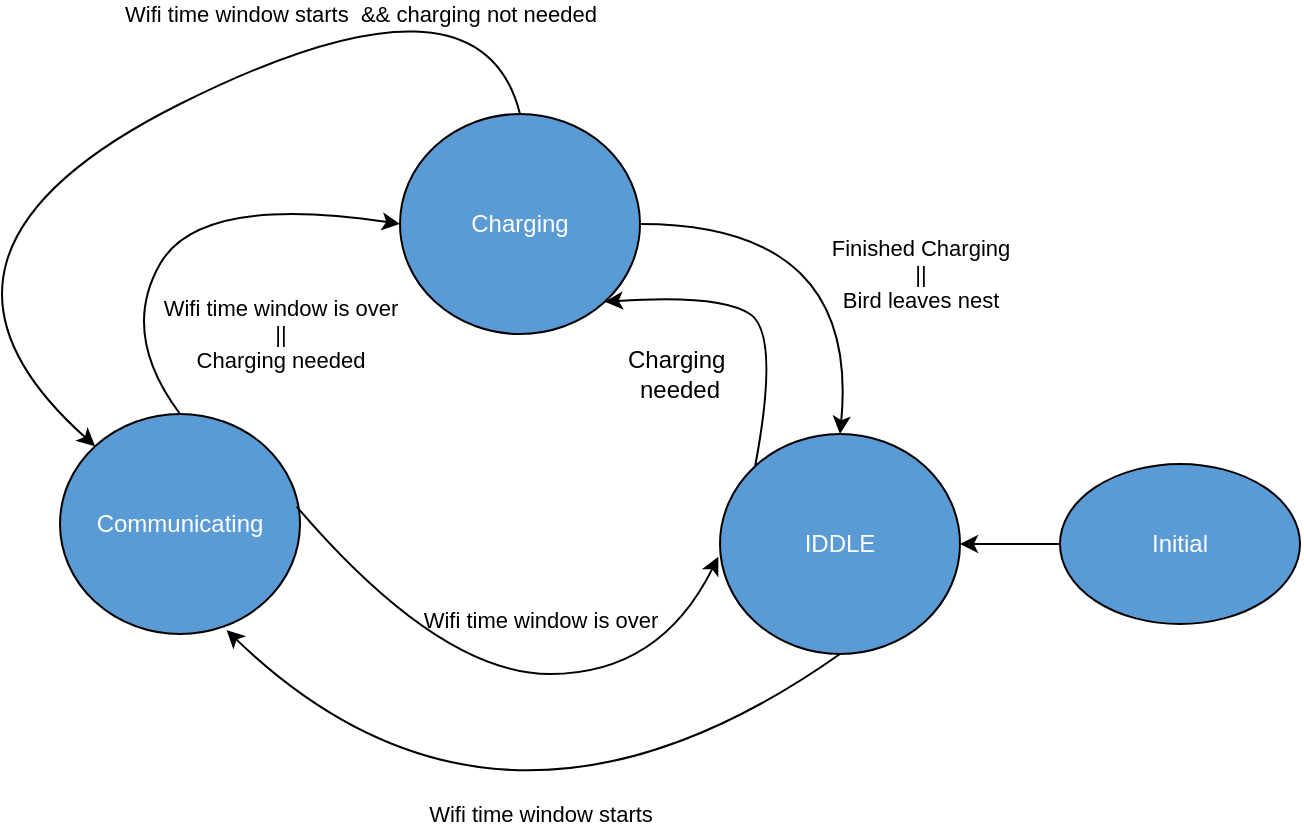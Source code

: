 <mxfile version="15.2.7" type="device"><diagram id="ybrsWdan0ShkMbSulkhG" name="Page-1"><mxGraphModel dx="917" dy="514" grid="1" gridSize="10" guides="1" tooltips="1" connect="1" arrows="1" fold="1" page="1" pageScale="1" pageWidth="827" pageHeight="1169" math="0" shadow="0"><root><mxCell id="0"/><mxCell id="1" parent="0"/><mxCell id="rRkWEbGHpoSw0f3LIx2J-1" value="Charging&lt;br&gt;" style="ellipse;whiteSpace=wrap;html=1;fillColor=#5B9BD5;fontColor=#FFFFFF;" parent="1" vertex="1"><mxGeometry x="480" y="440" width="120" height="110" as="geometry"/></mxCell><mxCell id="rRkWEbGHpoSw0f3LIx2J-2" value="IDDLE" style="ellipse;whiteSpace=wrap;html=1;fillColor=#5B9BD5;fontColor=#FFFFFF;" parent="1" vertex="1"><mxGeometry x="640" y="600" width="120" height="110" as="geometry"/></mxCell><mxCell id="rRkWEbGHpoSw0f3LIx2J-3" value="Communicating" style="ellipse;whiteSpace=wrap;html=1;fillColor=#5B9BD5;fontColor=#FFFFFF;" parent="1" vertex="1"><mxGeometry x="310" y="590" width="120" height="110" as="geometry"/></mxCell><mxCell id="rRkWEbGHpoSw0f3LIx2J-4" value="Wifi time window is over&lt;br&gt;||&lt;br&gt;Charging needed" style="curved=1;endArrow=classic;html=1;exitX=0.5;exitY=0;exitDx=0;exitDy=0;entryX=0;entryY=0.5;entryDx=0;entryDy=0;labelBackgroundColor=none;" parent="1" source="rRkWEbGHpoSw0f3LIx2J-3" target="rRkWEbGHpoSw0f3LIx2J-1" edge="1"><mxGeometry x="0.558" y="-63" width="50" height="50" relative="1" as="geometry"><mxPoint x="510" y="670" as="sourcePoint"/><mxPoint x="560" y="620" as="targetPoint"/><Array as="points"><mxPoint x="340" y="550"/><mxPoint x="380" y="480"/></Array><mxPoint as="offset"/></mxGeometry></mxCell><mxCell id="rRkWEbGHpoSw0f3LIx2J-5" value="Finished Charging&lt;br&gt;||&lt;br&gt;Bird leaves nest" style="curved=1;endArrow=classic;html=1;exitX=1;exitY=0.5;exitDx=0;exitDy=0;entryX=0.5;entryY=0;entryDx=0;entryDy=0;labelBackgroundColor=none;" parent="1" source="rRkWEbGHpoSw0f3LIx2J-1" target="rRkWEbGHpoSw0f3LIx2J-2" edge="1"><mxGeometry x="0.226" y="32" width="50" height="50" relative="1" as="geometry"><mxPoint x="640" y="560" as="sourcePoint"/><mxPoint x="690" y="510" as="targetPoint"/><Array as="points"><mxPoint x="710" y="495"/></Array><mxPoint as="offset"/></mxGeometry></mxCell><mxCell id="rRkWEbGHpoSw0f3LIx2J-6" value="Wifi time window starts" style="curved=1;endArrow=classic;html=1;exitX=0.5;exitY=1;exitDx=0;exitDy=0;entryX=0.694;entryY=0.982;entryDx=0;entryDy=0;entryPerimeter=0;labelBackgroundColor=none;" parent="1" source="rRkWEbGHpoSw0f3LIx2J-2" target="rRkWEbGHpoSw0f3LIx2J-3" edge="1"><mxGeometry x="-0.153" y="-21" width="50" height="50" relative="1" as="geometry"><mxPoint x="510" y="710" as="sourcePoint"/><mxPoint x="610" y="815.0" as="targetPoint"/><Array as="points"><mxPoint x="530" y="830"/></Array><mxPoint as="offset"/></mxGeometry></mxCell><mxCell id="rRkWEbGHpoSw0f3LIx2J-7" value="&lt;br&gt;&lt;br&gt;&lt;span style=&quot;color: rgb(0 , 0 , 0) ; font-family: &amp;#34;helvetica&amp;#34; ; font-size: 11px ; font-style: normal ; font-weight: 400 ; letter-spacing: normal ; text-align: center ; text-indent: 0px ; text-transform: none ; word-spacing: 0px ; display: inline ; float: none&quot;&gt;Wifi time window is over&lt;/span&gt;" style="curved=1;endArrow=classic;html=1;exitX=0.986;exitY=0.421;exitDx=0;exitDy=0;exitPerimeter=0;entryX=-0.007;entryY=0.558;entryDx=0;entryDy=0;entryPerimeter=0;labelBackgroundColor=none;" parent="1" source="rRkWEbGHpoSw0f3LIx2J-3" target="rRkWEbGHpoSw0f3LIx2J-2" edge="1"><mxGeometry x="0.121" y="40" width="50" height="50" relative="1" as="geometry"><mxPoint x="510" y="620" as="sourcePoint"/><mxPoint x="560" y="570" as="targetPoint"/><Array as="points"><mxPoint x="500" y="720"/><mxPoint x="610" y="720"/></Array><mxPoint as="offset"/></mxGeometry></mxCell><mxCell id="rRkWEbGHpoSw0f3LIx2J-8" value="" style="curved=1;endArrow=classic;html=1;entryX=1;entryY=1;entryDx=0;entryDy=0;exitX=0;exitY=0;exitDx=0;exitDy=0;" parent="1" source="rRkWEbGHpoSw0f3LIx2J-2" target="rRkWEbGHpoSw0f3LIx2J-1" edge="1"><mxGeometry width="50" height="50" relative="1" as="geometry"><mxPoint x="510" y="620" as="sourcePoint"/><mxPoint x="560" y="570" as="targetPoint"/><Array as="points"><mxPoint x="670" y="550"/><mxPoint x="640" y="530"/></Array></mxGeometry></mxCell><mxCell id="rRkWEbGHpoSw0f3LIx2J-9" value="Charging&amp;nbsp; needed" style="text;html=1;strokeColor=none;fillColor=none;align=center;verticalAlign=middle;whiteSpace=wrap;rounded=0;" parent="1" vertex="1"><mxGeometry x="600" y="560" width="40" height="20" as="geometry"/></mxCell><mxCell id="rRkWEbGHpoSw0f3LIx2J-10" value="Wifi time window starts&amp;nbsp; &amp;amp;&amp;amp; charging not needed" style="curved=1;endArrow=classic;html=1;exitX=0.5;exitY=0;exitDx=0;exitDy=0;entryX=0;entryY=0;entryDx=0;entryDy=0;labelBackgroundColor=none;" parent="1" source="rRkWEbGHpoSw0f3LIx2J-1" target="rRkWEbGHpoSw0f3LIx2J-3" edge="1"><mxGeometry x="-0.468" width="50" height="50" relative="1" as="geometry"><mxPoint x="510" y="690" as="sourcePoint"/><mxPoint x="560" y="640" as="targetPoint"/><Array as="points"><mxPoint x="520" y="360"/><mxPoint x="220" y="510"/></Array><mxPoint as="offset"/></mxGeometry></mxCell><mxCell id="rRkWEbGHpoSw0f3LIx2J-11" value="" style="edgeStyle=orthogonalEdgeStyle;rounded=0;orthogonalLoop=1;jettySize=auto;html=1;" parent="1" source="rRkWEbGHpoSw0f3LIx2J-12" target="rRkWEbGHpoSw0f3LIx2J-2" edge="1"><mxGeometry relative="1" as="geometry"/></mxCell><mxCell id="rRkWEbGHpoSw0f3LIx2J-12" value="Initial" style="ellipse;whiteSpace=wrap;html=1;fillColor=#5B9BD5;fontColor=#FFFFFF;" parent="1" vertex="1"><mxGeometry x="810" y="615" width="120" height="80" as="geometry"/></mxCell></root></mxGraphModel></diagram></mxfile>
